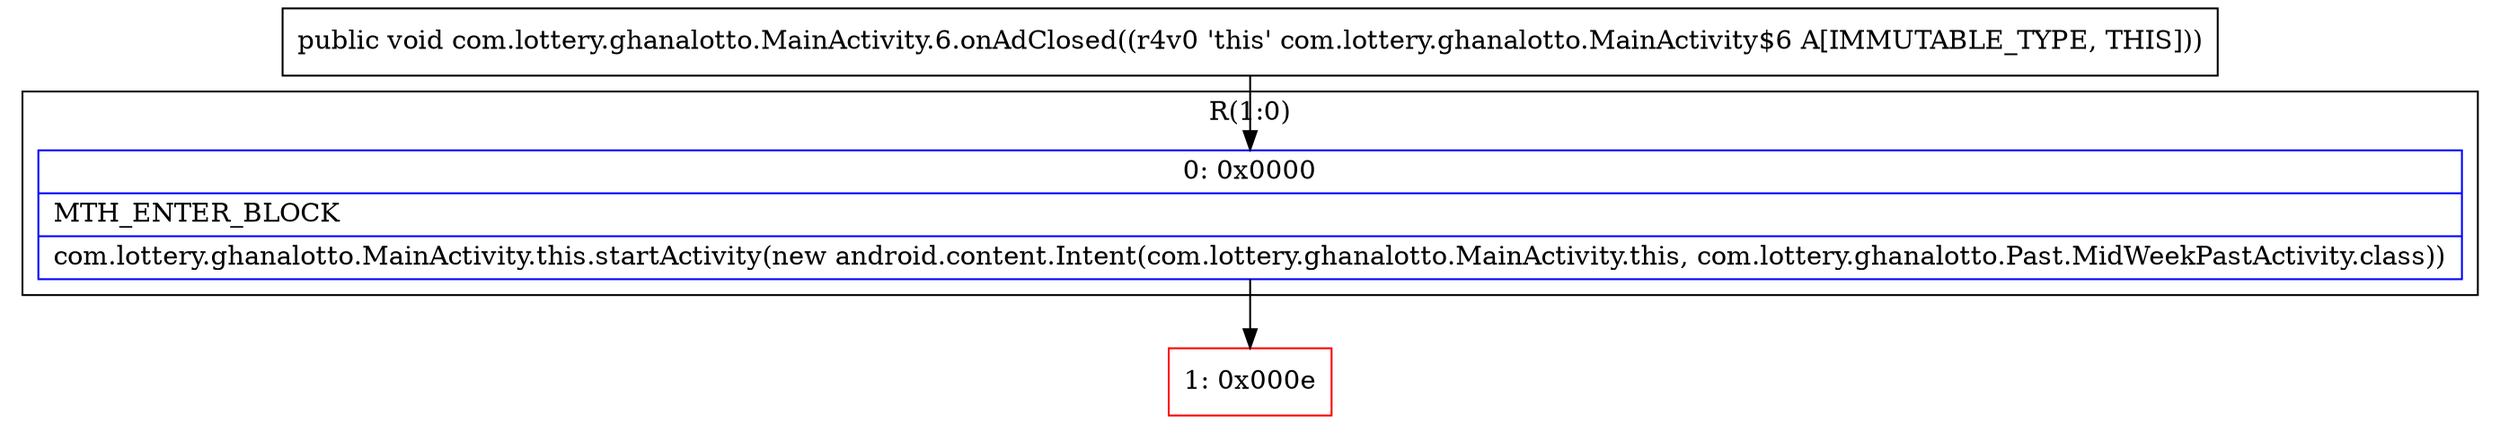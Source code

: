 digraph "CFG forcom.lottery.ghanalotto.MainActivity.6.onAdClosed()V" {
subgraph cluster_Region_1697501708 {
label = "R(1:0)";
node [shape=record,color=blue];
Node_0 [shape=record,label="{0\:\ 0x0000|MTH_ENTER_BLOCK\l|com.lottery.ghanalotto.MainActivity.this.startActivity(new android.content.Intent(com.lottery.ghanalotto.MainActivity.this, com.lottery.ghanalotto.Past.MidWeekPastActivity.class))\l}"];
}
Node_1 [shape=record,color=red,label="{1\:\ 0x000e}"];
MethodNode[shape=record,label="{public void com.lottery.ghanalotto.MainActivity.6.onAdClosed((r4v0 'this' com.lottery.ghanalotto.MainActivity$6 A[IMMUTABLE_TYPE, THIS])) }"];
MethodNode -> Node_0;
Node_0 -> Node_1;
}

